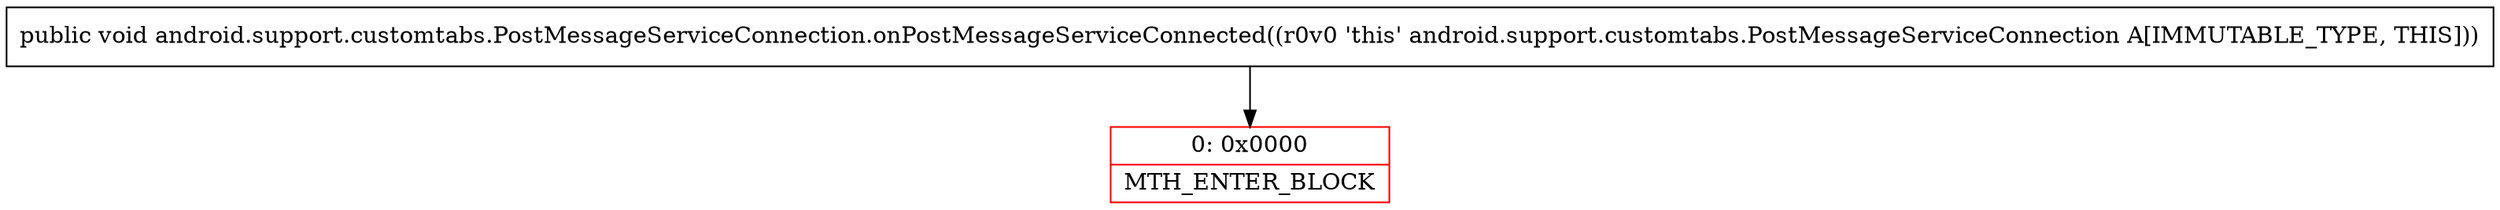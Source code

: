 digraph "CFG forandroid.support.customtabs.PostMessageServiceConnection.onPostMessageServiceConnected()V" {
subgraph cluster_Region_833011222 {
label = "R(0)";
node [shape=record,color=blue];
}
Node_0 [shape=record,color=red,label="{0\:\ 0x0000|MTH_ENTER_BLOCK\l}"];
MethodNode[shape=record,label="{public void android.support.customtabs.PostMessageServiceConnection.onPostMessageServiceConnected((r0v0 'this' android.support.customtabs.PostMessageServiceConnection A[IMMUTABLE_TYPE, THIS])) }"];
MethodNode -> Node_0;
}

